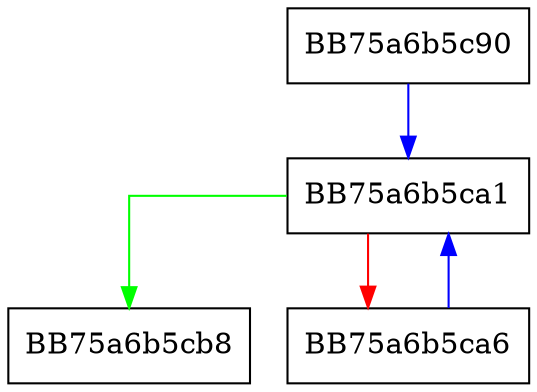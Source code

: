 digraph deinit {
  node [shape="box"];
  graph [splines=ortho];
  BB75a6b5c90 -> BB75a6b5ca1 [color="blue"];
  BB75a6b5ca1 -> BB75a6b5cb8 [color="green"];
  BB75a6b5ca1 -> BB75a6b5ca6 [color="red"];
  BB75a6b5ca6 -> BB75a6b5ca1 [color="blue"];
}